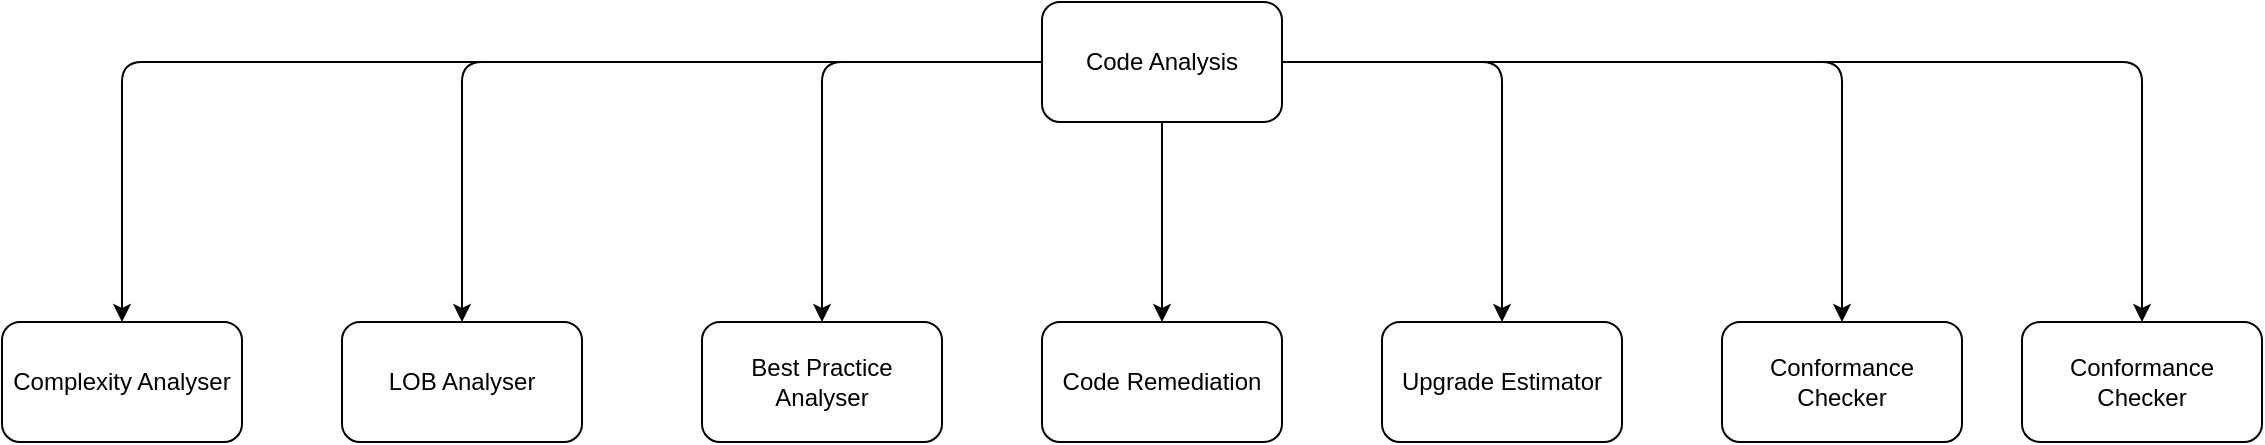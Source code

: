 <mxfile version="14.9.7" type="github" pages="2">
  <diagram id="7HXjE6ObOg7EycyGYVgp" name="All">
    <mxGraphModel dx="1422" dy="804" grid="1" gridSize="10" guides="1" tooltips="1" connect="1" arrows="1" fold="1" page="1" pageScale="1" pageWidth="850" pageHeight="1100" math="0" shadow="0">
      <root>
        <mxCell id="O5K8vnUmYNmQ1eStEbvF-0" />
        <mxCell id="O5K8vnUmYNmQ1eStEbvF-1" parent="O5K8vnUmYNmQ1eStEbvF-0" />
        <mxCell id="O5K8vnUmYNmQ1eStEbvF-17" style="edgeStyle=orthogonalEdgeStyle;rounded=1;orthogonalLoop=1;jettySize=auto;html=1;entryX=0.5;entryY=0;entryDx=0;entryDy=0;" parent="O5K8vnUmYNmQ1eStEbvF-1" source="O5K8vnUmYNmQ1eStEbvF-2" target="O5K8vnUmYNmQ1eStEbvF-3" edge="1">
          <mxGeometry relative="1" as="geometry" />
        </mxCell>
        <mxCell id="O5K8vnUmYNmQ1eStEbvF-18" style="edgeStyle=orthogonalEdgeStyle;rounded=1;orthogonalLoop=1;jettySize=auto;html=1;entryX=0.5;entryY=0;entryDx=0;entryDy=0;" parent="O5K8vnUmYNmQ1eStEbvF-1" source="O5K8vnUmYNmQ1eStEbvF-2" target="O5K8vnUmYNmQ1eStEbvF-5" edge="1">
          <mxGeometry relative="1" as="geometry" />
        </mxCell>
        <mxCell id="O5K8vnUmYNmQ1eStEbvF-20" style="edgeStyle=orthogonalEdgeStyle;rounded=1;orthogonalLoop=1;jettySize=auto;html=1;entryX=0.5;entryY=0;entryDx=0;entryDy=0;" parent="O5K8vnUmYNmQ1eStEbvF-1" source="O5K8vnUmYNmQ1eStEbvF-2" target="O5K8vnUmYNmQ1eStEbvF-6" edge="1">
          <mxGeometry relative="1" as="geometry" />
        </mxCell>
        <mxCell id="O5K8vnUmYNmQ1eStEbvF-21" style="edgeStyle=orthogonalEdgeStyle;rounded=1;orthogonalLoop=1;jettySize=auto;html=1;" parent="O5K8vnUmYNmQ1eStEbvF-1" source="O5K8vnUmYNmQ1eStEbvF-2" target="O5K8vnUmYNmQ1eStEbvF-7" edge="1">
          <mxGeometry relative="1" as="geometry" />
        </mxCell>
        <mxCell id="O5K8vnUmYNmQ1eStEbvF-22" style="edgeStyle=orthogonalEdgeStyle;rounded=1;orthogonalLoop=1;jettySize=auto;html=1;entryX=0.5;entryY=0;entryDx=0;entryDy=0;" parent="O5K8vnUmYNmQ1eStEbvF-1" source="O5K8vnUmYNmQ1eStEbvF-2" target="O5K8vnUmYNmQ1eStEbvF-8" edge="1">
          <mxGeometry relative="1" as="geometry" />
        </mxCell>
        <mxCell id="O5K8vnUmYNmQ1eStEbvF-23" style="edgeStyle=orthogonalEdgeStyle;rounded=1;orthogonalLoop=1;jettySize=auto;html=1;" parent="O5K8vnUmYNmQ1eStEbvF-1" source="O5K8vnUmYNmQ1eStEbvF-2" target="O5K8vnUmYNmQ1eStEbvF-13" edge="1">
          <mxGeometry relative="1" as="geometry" />
        </mxCell>
        <mxCell id="O5K8vnUmYNmQ1eStEbvF-24" style="edgeStyle=orthogonalEdgeStyle;rounded=1;orthogonalLoop=1;jettySize=auto;html=1;entryX=0.5;entryY=0;entryDx=0;entryDy=0;" parent="O5K8vnUmYNmQ1eStEbvF-1" source="O5K8vnUmYNmQ1eStEbvF-2" target="O5K8vnUmYNmQ1eStEbvF-15" edge="1">
          <mxGeometry relative="1" as="geometry" />
        </mxCell>
        <mxCell id="O5K8vnUmYNmQ1eStEbvF-2" value="Code Analysis" style="rounded=1;whiteSpace=wrap;html=1;" parent="O5K8vnUmYNmQ1eStEbvF-1" vertex="1">
          <mxGeometry x="560" y="100" width="120" height="60" as="geometry" />
        </mxCell>
        <mxCell id="O5K8vnUmYNmQ1eStEbvF-3" value="Complexity Analyser" style="rounded=1;whiteSpace=wrap;html=1;" parent="O5K8vnUmYNmQ1eStEbvF-1" vertex="1">
          <mxGeometry x="40" y="260" width="120" height="60" as="geometry" />
        </mxCell>
        <mxCell id="O5K8vnUmYNmQ1eStEbvF-5" value="LOB Analyser" style="rounded=1;whiteSpace=wrap;html=1;" parent="O5K8vnUmYNmQ1eStEbvF-1" vertex="1">
          <mxGeometry x="210" y="260" width="120" height="60" as="geometry" />
        </mxCell>
        <mxCell id="O5K8vnUmYNmQ1eStEbvF-6" value="Best Practice Analyser" style="rounded=1;whiteSpace=wrap;html=1;" parent="O5K8vnUmYNmQ1eStEbvF-1" vertex="1">
          <mxGeometry x="390" y="260" width="120" height="60" as="geometry" />
        </mxCell>
        <mxCell id="O5K8vnUmYNmQ1eStEbvF-7" value="Code Remediation" style="rounded=1;whiteSpace=wrap;html=1;" parent="O5K8vnUmYNmQ1eStEbvF-1" vertex="1">
          <mxGeometry x="560" y="260" width="120" height="60" as="geometry" />
        </mxCell>
        <mxCell id="O5K8vnUmYNmQ1eStEbvF-8" value="Upgrade Estimator" style="rounded=1;whiteSpace=wrap;html=1;" parent="O5K8vnUmYNmQ1eStEbvF-1" vertex="1">
          <mxGeometry x="730" y="260" width="120" height="60" as="geometry" />
        </mxCell>
        <mxCell id="O5K8vnUmYNmQ1eStEbvF-13" value="Conformance Checker" style="rounded=1;whiteSpace=wrap;html=1;" parent="O5K8vnUmYNmQ1eStEbvF-1" vertex="1">
          <mxGeometry x="900" y="260" width="120" height="60" as="geometry" />
        </mxCell>
        <mxCell id="O5K8vnUmYNmQ1eStEbvF-15" value="Conformance Checker" style="rounded=1;whiteSpace=wrap;html=1;" parent="O5K8vnUmYNmQ1eStEbvF-1" vertex="1">
          <mxGeometry x="1050" y="260" width="120" height="60" as="geometry" />
        </mxCell>
      </root>
    </mxGraphModel>
  </diagram>
  <diagram id="2fOATp7VRbVMXY4XSMcZ" name="Remediation">
    <mxGraphModel dx="1422" dy="804" grid="1" gridSize="10" guides="1" tooltips="1" connect="1" arrows="1" fold="1" page="1" pageScale="1" pageWidth="850" pageHeight="1100" math="0" shadow="0">
      <root>
        <mxCell id="0" />
        <mxCell id="1" parent="0" />
        <mxCell id="ypLXYabfHYANq9_rIfrc-9" style="edgeStyle=orthogonalEdgeStyle;rounded=1;orthogonalLoop=1;jettySize=auto;html=1;entryX=-0.008;entryY=0.617;entryDx=0;entryDy=0;entryPerimeter=0;" edge="1" parent="1" source="ypLXYabfHYANq9_rIfrc-1" target="ypLXYabfHYANq9_rIfrc-6">
          <mxGeometry relative="1" as="geometry" />
        </mxCell>
        <mxCell id="ypLXYabfHYANq9_rIfrc-10" style="edgeStyle=orthogonalEdgeStyle;rounded=1;orthogonalLoop=1;jettySize=auto;html=1;entryX=0;entryY=0.5;entryDx=0;entryDy=0;" edge="1" parent="1" source="ypLXYabfHYANq9_rIfrc-1" target="ypLXYabfHYANq9_rIfrc-7">
          <mxGeometry relative="1" as="geometry" />
        </mxCell>
        <mxCell id="ypLXYabfHYANq9_rIfrc-1" value="Code Analysis" style="rounded=1;whiteSpace=wrap;html=1;fillColor=#dae8fc;strokeColor=#6c8ebf;" vertex="1" parent="1">
          <mxGeometry x="120" y="220" width="120" height="60" as="geometry" />
        </mxCell>
        <mxCell id="ypLXYabfHYANq9_rIfrc-17" style="edgeStyle=orthogonalEdgeStyle;rounded=1;orthogonalLoop=1;jettySize=auto;html=1;entryX=0;entryY=0.5;entryDx=0;entryDy=0;" edge="1" parent="1" source="ypLXYabfHYANq9_rIfrc-6" target="ypLXYabfHYANq9_rIfrc-13">
          <mxGeometry relative="1" as="geometry" />
        </mxCell>
        <mxCell id="ypLXYabfHYANq9_rIfrc-18" style="edgeStyle=orthogonalEdgeStyle;rounded=1;orthogonalLoop=1;jettySize=auto;html=1;entryX=0;entryY=0.5;entryDx=0;entryDy=0;" edge="1" parent="1" source="ypLXYabfHYANq9_rIfrc-6" target="ypLXYabfHYANq9_rIfrc-11">
          <mxGeometry relative="1" as="geometry" />
        </mxCell>
        <mxCell id="ypLXYabfHYANq9_rIfrc-6" value="Best-Practice Violations" style="rounded=1;whiteSpace=wrap;html=1;fillColor=#dae8fc;strokeColor=#6c8ebf;" vertex="1" parent="1">
          <mxGeometry x="350" y="165" width="120" height="60" as="geometry" />
        </mxCell>
        <mxCell id="ypLXYabfHYANq9_rIfrc-16" style="edgeStyle=orthogonalEdgeStyle;rounded=1;orthogonalLoop=1;jettySize=auto;html=1;entryX=0;entryY=0.5;entryDx=0;entryDy=0;" edge="1" parent="1" source="ypLXYabfHYANq9_rIfrc-7" target="ypLXYabfHYANq9_rIfrc-13">
          <mxGeometry relative="1" as="geometry" />
        </mxCell>
        <mxCell id="ypLXYabfHYANq9_rIfrc-7" value="Cloud Standard" style="rounded=1;whiteSpace=wrap;html=1;" vertex="1" parent="1">
          <mxGeometry x="350" y="275" width="120" height="60" as="geometry" />
        </mxCell>
        <mxCell id="ypLXYabfHYANq9_rIfrc-11" value="Automatic Fixes" style="rounded=1;whiteSpace=wrap;html=1;fillColor=#dae8fc;strokeColor=#6c8ebf;" vertex="1" parent="1">
          <mxGeometry x="610" y="165" width="120" height="60" as="geometry" />
        </mxCell>
        <mxCell id="ypLXYabfHYANq9_rIfrc-13" value="Manual Fix with Recommendations" style="rounded=1;whiteSpace=wrap;html=1;" vertex="1" parent="1">
          <mxGeometry x="610" y="260" width="120" height="60" as="geometry" />
        </mxCell>
        <mxCell id="ypLXYabfHYANq9_rIfrc-25" style="edgeStyle=orthogonalEdgeStyle;rounded=1;orthogonalLoop=1;jettySize=auto;html=1;entryX=0;entryY=0.5;entryDx=0;entryDy=0;" edge="1" parent="1" source="ypLXYabfHYANq9_rIfrc-19" target="ypLXYabfHYANq9_rIfrc-20">
          <mxGeometry relative="1" as="geometry" />
        </mxCell>
        <mxCell id="ypLXYabfHYANq9_rIfrc-19" value="DBCC Report" style="rounded=1;whiteSpace=wrap;html=1;fillColor=#f5f5f5;strokeColor=#666666;fontColor=#333333;" vertex="1" parent="1">
          <mxGeometry x="170" y="690" width="120" height="60" as="geometry" />
        </mxCell>
        <mxCell id="ypLXYabfHYANq9_rIfrc-26" style="edgeStyle=orthogonalEdgeStyle;rounded=1;orthogonalLoop=1;jettySize=auto;html=1;entryX=0;entryY=0.5;entryDx=0;entryDy=0;" edge="1" parent="1" source="ypLXYabfHYANq9_rIfrc-20" target="ypLXYabfHYANq9_rIfrc-21">
          <mxGeometry relative="1" as="geometry" />
        </mxCell>
        <mxCell id="ypLXYabfHYANq9_rIfrc-27" style="edgeStyle=orthogonalEdgeStyle;rounded=1;orthogonalLoop=1;jettySize=auto;html=1;entryX=0;entryY=0.5;entryDx=0;entryDy=0;" edge="1" parent="1" source="ypLXYabfHYANq9_rIfrc-20" target="ypLXYabfHYANq9_rIfrc-22">
          <mxGeometry relative="1" as="geometry" />
        </mxCell>
        <mxCell id="ypLXYabfHYANq9_rIfrc-20" value="Analysis" style="rounded=1;whiteSpace=wrap;html=1;fillColor=#dae8fc;strokeColor=#6c8ebf;" vertex="1" parent="1">
          <mxGeometry x="360" y="690" width="120" height="60" as="geometry" />
        </mxCell>
        <mxCell id="ypLXYabfHYANq9_rIfrc-28" style="edgeStyle=orthogonalEdgeStyle;rounded=1;orthogonalLoop=1;jettySize=auto;html=1;entryX=0;entryY=0.5;entryDx=0;entryDy=0;" edge="1" parent="1" source="ypLXYabfHYANq9_rIfrc-21" target="ypLXYabfHYANq9_rIfrc-23">
          <mxGeometry relative="1" as="geometry" />
        </mxCell>
        <mxCell id="ypLXYabfHYANq9_rIfrc-29" style="edgeStyle=orthogonalEdgeStyle;rounded=1;orthogonalLoop=1;jettySize=auto;html=1;" edge="1" parent="1" source="ypLXYabfHYANq9_rIfrc-21" target="ypLXYabfHYANq9_rIfrc-24">
          <mxGeometry relative="1" as="geometry" />
        </mxCell>
        <mxCell id="ypLXYabfHYANq9_rIfrc-21" value="Script Generation" style="rounded=1;whiteSpace=wrap;html=1;fillColor=#dae8fc;strokeColor=#6c8ebf;" vertex="1" parent="1">
          <mxGeometry x="570" y="640" width="120" height="60" as="geometry" />
        </mxCell>
        <mxCell id="ypLXYabfHYANq9_rIfrc-22" value="Manual Fixes" style="rounded=1;whiteSpace=wrap;html=1;" vertex="1" parent="1">
          <mxGeometry x="570" y="740" width="120" height="60" as="geometry" />
        </mxCell>
        <mxCell id="ypLXYabfHYANq9_rIfrc-23" value="DB Scripts" style="rounded=1;whiteSpace=wrap;html=1;" vertex="1" parent="1">
          <mxGeometry x="750" y="580" width="120" height="60" as="geometry" />
        </mxCell>
        <mxCell id="ypLXYabfHYANq9_rIfrc-24" value="Gosu Scripts" style="rounded=1;whiteSpace=wrap;html=1;" vertex="1" parent="1">
          <mxGeometry x="750" y="680" width="120" height="60" as="geometry" />
        </mxCell>
        <mxCell id="ypLXYabfHYANq9_rIfrc-31" value="Guidewire Provided" style="rounded=1;whiteSpace=wrap;html=1;fillColor=#f5f5f5;strokeColor=#666666;fontColor=#333333;" vertex="1" parent="1">
          <mxGeometry x="660" y="850" width="120" height="40" as="geometry" />
        </mxCell>
        <mxCell id="ypLXYabfHYANq9_rIfrc-32" value="Hexaware Digit Tool" style="rounded=1;whiteSpace=wrap;html=1;fillColor=#dae8fc;strokeColor=#6c8ebf;" vertex="1" parent="1">
          <mxGeometry x="660" y="900" width="120" height="40" as="geometry" />
        </mxCell>
        <mxCell id="ypLXYabfHYANq9_rIfrc-33" value="Guidewire Provided" style="rounded=1;whiteSpace=wrap;html=1;fillColor=#f5f5f5;strokeColor=#666666;fontColor=#333333;" vertex="1" parent="1">
          <mxGeometry x="620" y="370" width="120" height="40" as="geometry" />
        </mxCell>
        <mxCell id="ypLXYabfHYANq9_rIfrc-34" value="Hexaware Digit Tool" style="rounded=1;whiteSpace=wrap;html=1;fillColor=#dae8fc;strokeColor=#6c8ebf;" vertex="1" parent="1">
          <mxGeometry x="620" y="420" width="120" height="40" as="geometry" />
        </mxCell>
      </root>
    </mxGraphModel>
  </diagram>
</mxfile>
